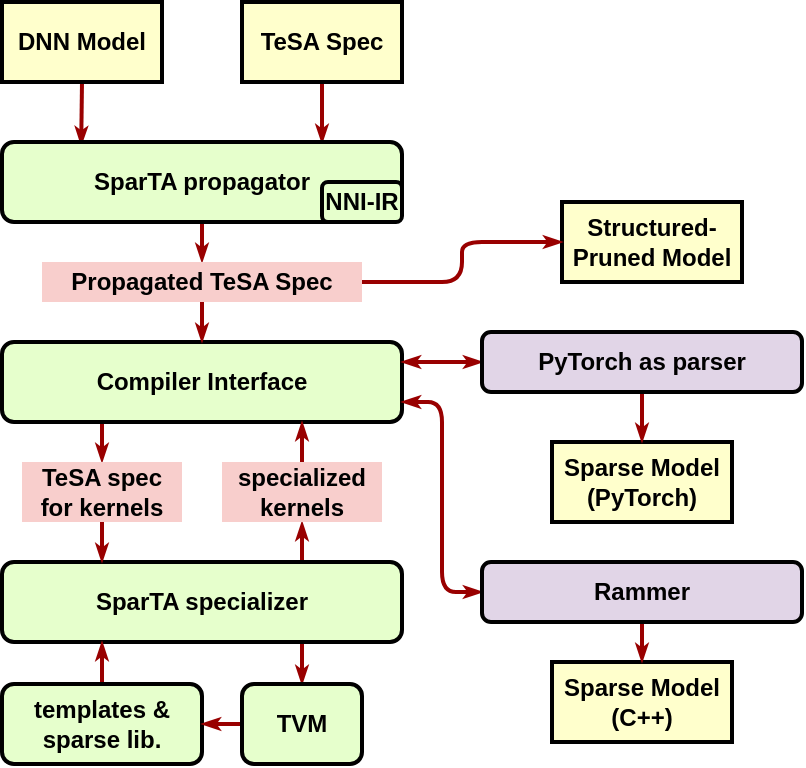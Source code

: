 <mxfile compressed="false">
    <diagram id="h7_yvdmtEVzJECT62FOS" name="arch">
        <mxGraphModel dx="471" dy="527" grid="1" gridSize="10" guides="1" tooltips="1" connect="1" arrows="1" fold="1" page="0" pageScale="1" pageWidth="850" pageHeight="1100" math="0" shadow="0">
            <root>
                <mxCell id="MCLd99j0MumWY56yEGRH-0"/>
                <mxCell id="MCLd99j0MumWY56yEGRH-1" parent="MCLd99j0MumWY56yEGRH-0"/>
                <mxCell id="mdzPaGVVpMRmBxDRZHBc-46" style="edgeStyle=none;shape=connector;rounded=1;orthogonalLoop=1;jettySize=auto;html=1;exitX=0.5;exitY=1;exitDx=0;exitDy=0;entryX=0.198;entryY=0.037;entryDx=0;entryDy=0;entryPerimeter=0;labelBackgroundColor=default;fontFamily=Helvetica;fontSize=11;fontColor=default;endArrow=classicThin;strokeColor=#990000;strokeWidth=2;elbow=vertical;endFill=1;startSize=3;endSize=3;" parent="MCLd99j0MumWY56yEGRH-1" source="GU_CEaot5JSk9fCdpZLy-0" target="GU_CEaot5JSk9fCdpZLy-2" edge="1">
                    <mxGeometry relative="1" as="geometry"/>
                </mxCell>
                <mxCell id="GU_CEaot5JSk9fCdpZLy-0" value="DNN Model" style="whiteSpace=wrap;align=center;verticalAlign=middle;fontStyle=1;strokeWidth=2;fillColor=#FFFFCC" parent="MCLd99j0MumWY56yEGRH-1" vertex="1">
                    <mxGeometry x="120" y="10" width="80" height="40" as="geometry"/>
                </mxCell>
                <mxCell id="mdzPaGVVpMRmBxDRZHBc-47" style="edgeStyle=none;shape=connector;rounded=1;orthogonalLoop=1;jettySize=auto;html=1;exitX=0.5;exitY=1;exitDx=0;exitDy=0;entryX=0.8;entryY=0.012;entryDx=0;entryDy=0;entryPerimeter=0;labelBackgroundColor=default;fontFamily=Helvetica;fontSize=11;fontColor=default;endArrow=classicThin;strokeColor=#990000;strokeWidth=2;elbow=vertical;endFill=1;startSize=3;endSize=3;" parent="MCLd99j0MumWY56yEGRH-1" source="GU_CEaot5JSk9fCdpZLy-1" target="GU_CEaot5JSk9fCdpZLy-2" edge="1">
                    <mxGeometry relative="1" as="geometry"/>
                </mxCell>
                <mxCell id="GU_CEaot5JSk9fCdpZLy-1" value="TeSA Spec" style="whiteSpace=wrap;align=center;verticalAlign=middle;fontStyle=1;strokeWidth=2;fillColor=#FFFFCC" parent="MCLd99j0MumWY56yEGRH-1" vertex="1">
                    <mxGeometry x="240" y="10" width="80" height="40" as="geometry"/>
                </mxCell>
                <mxCell id="SRjV_Cp3Ms5dzVHO0-1p-1" style="edgeStyle=none;shape=connector;rounded=1;orthogonalLoop=1;jettySize=auto;html=1;exitX=0.5;exitY=1;exitDx=0;exitDy=0;entryX=0.5;entryY=0;entryDx=0;entryDy=0;labelBackgroundColor=default;fontFamily=Helvetica;fontSize=11;fontColor=default;endArrow=classicThin;strokeColor=#990000;strokeWidth=2;elbow=vertical;endFill=1;startSize=3;endSize=3;" parent="MCLd99j0MumWY56yEGRH-1" source="GU_CEaot5JSk9fCdpZLy-2" target="SRjV_Cp3Ms5dzVHO0-1p-0" edge="1">
                    <mxGeometry relative="1" as="geometry"/>
                </mxCell>
                <mxCell id="GU_CEaot5JSk9fCdpZLy-2" value="SparTA propagator" style="whiteSpace=wrap;align=center;verticalAlign=middle;fontStyle=1;strokeWidth=2;fillColor=#E6FFCC;rounded=1;" parent="MCLd99j0MumWY56yEGRH-1" vertex="1">
                    <mxGeometry x="120" y="80" width="200" height="40" as="geometry"/>
                </mxCell>
                <mxCell id="SRjV_Cp3Ms5dzVHO0-1p-4" style="edgeStyle=none;shape=connector;rounded=1;orthogonalLoop=1;jettySize=auto;html=1;exitX=0.25;exitY=1;exitDx=0;exitDy=0;entryX=0.5;entryY=0;entryDx=0;entryDy=0;labelBackgroundColor=default;fontFamily=Helvetica;fontSize=11;fontColor=default;endArrow=classicThin;strokeColor=#990000;strokeWidth=2;elbow=vertical;endFill=1;startSize=3;endSize=3;" parent="MCLd99j0MumWY56yEGRH-1" source="R2pFooW_HJW6d1KJYY1h-0" target="SRjV_Cp3Ms5dzVHO0-1p-2" edge="1">
                    <mxGeometry relative="1" as="geometry"/>
                </mxCell>
                <mxCell id="R2pFooW_HJW6d1KJYY1h-0" value="Compiler Interface" style="whiteSpace=wrap;align=center;verticalAlign=middle;fontStyle=1;strokeWidth=2;fillColor=#E6FFCC;rounded=1;" parent="MCLd99j0MumWY56yEGRH-1" vertex="1">
                    <mxGeometry x="120" y="180" width="200" height="40" as="geometry"/>
                </mxCell>
                <mxCell id="SRjV_Cp3Ms5dzVHO0-1p-6" style="edgeStyle=none;shape=connector;rounded=1;orthogonalLoop=1;jettySize=auto;html=1;exitX=0.75;exitY=0;exitDx=0;exitDy=0;entryX=0.5;entryY=1;entryDx=0;entryDy=0;labelBackgroundColor=default;fontFamily=Helvetica;fontSize=11;fontColor=default;endArrow=classicThin;strokeColor=#990000;strokeWidth=2;elbow=vertical;endFill=1;startSize=3;endSize=3;" parent="MCLd99j0MumWY56yEGRH-1" source="R2pFooW_HJW6d1KJYY1h-1" target="SRjV_Cp3Ms5dzVHO0-1p-3" edge="1">
                    <mxGeometry relative="1" as="geometry"/>
                </mxCell>
                <mxCell id="MrKjGDOQHOzTDkyfcLY3-4" style="edgeStyle=none;shape=connector;rounded=1;orthogonalLoop=1;jettySize=auto;html=1;exitX=0.75;exitY=1;exitDx=0;exitDy=0;entryX=0.5;entryY=0;entryDx=0;entryDy=0;labelBackgroundColor=default;fontFamily=Helvetica;fontSize=11;fontColor=default;endArrow=classicThin;endFill=1;startSize=3;endSize=3;strokeColor=#990000;strokeWidth=2;elbow=vertical;" parent="MCLd99j0MumWY56yEGRH-1" source="R2pFooW_HJW6d1KJYY1h-1" target="mdzPaGVVpMRmBxDRZHBc-8" edge="1">
                    <mxGeometry relative="1" as="geometry"/>
                </mxCell>
                <mxCell id="R2pFooW_HJW6d1KJYY1h-1" value="SparTA specializer" style="whiteSpace=wrap;align=center;verticalAlign=middle;fontStyle=1;strokeWidth=2;fillColor=#E6FFCC;rounded=1;" parent="MCLd99j0MumWY56yEGRH-1" vertex="1">
                    <mxGeometry x="120" y="290" width="200" height="40" as="geometry"/>
                </mxCell>
                <mxCell id="R2pFooW_HJW6d1KJYY1h-3" value="Structured-Pruned Model" style="whiteSpace=wrap;align=center;verticalAlign=middle;fontStyle=1;strokeWidth=2;fillColor=#FFFFCC" parent="MCLd99j0MumWY56yEGRH-1" vertex="1">
                    <mxGeometry x="400" y="110" width="90" height="40" as="geometry"/>
                </mxCell>
                <mxCell id="R2pFooW_HJW6d1KJYY1h-4" value="Sparse Model&#10;(C++)" style="whiteSpace=wrap;align=center;verticalAlign=middle;fontStyle=1;strokeWidth=2;fillColor=#FFFFCC" parent="MCLd99j0MumWY56yEGRH-1" vertex="1">
                    <mxGeometry x="395" y="340" width="90" height="40" as="geometry"/>
                </mxCell>
                <mxCell id="mdzPaGVVpMRmBxDRZHBc-5" value="Sparse Model&#10;(PyTorch)" style="whiteSpace=wrap;align=center;verticalAlign=middle;fontStyle=1;strokeWidth=2;fillColor=#FFFFCC" parent="MCLd99j0MumWY56yEGRH-1" vertex="1">
                    <mxGeometry x="395" y="230" width="90" height="40" as="geometry"/>
                </mxCell>
                <mxCell id="mdzPaGVVpMRmBxDRZHBc-10" style="edgeStyle=elbowEdgeStyle;shape=connector;rounded=1;orthogonalLoop=1;jettySize=auto;elbow=vertical;html=1;exitX=0.5;exitY=0;exitDx=0;exitDy=0;entryX=0.25;entryY=1;entryDx=0;entryDy=0;labelBackgroundColor=default;fontFamily=Helvetica;fontSize=11;fontColor=default;endArrow=classicThin;strokeColor=#990000;strokeWidth=2;endFill=1;startSize=3;endSize=3;" parent="MCLd99j0MumWY56yEGRH-1" source="mdzPaGVVpMRmBxDRZHBc-7" target="R2pFooW_HJW6d1KJYY1h-1" edge="1">
                    <mxGeometry relative="1" as="geometry"/>
                </mxCell>
                <mxCell id="mdzPaGVVpMRmBxDRZHBc-7" value="templates &amp; sparse lib." style="whiteSpace=wrap;align=center;verticalAlign=middle;fontStyle=1;strokeWidth=2;fillColor=#E6FFCC;rounded=1;" parent="MCLd99j0MumWY56yEGRH-1" vertex="1">
                    <mxGeometry x="120" y="351" width="100" height="40" as="geometry"/>
                </mxCell>
                <mxCell id="MrKjGDOQHOzTDkyfcLY3-3" style="edgeStyle=none;shape=connector;rounded=1;orthogonalLoop=1;jettySize=auto;html=1;exitX=0;exitY=0.5;exitDx=0;exitDy=0;entryX=1;entryY=0.5;entryDx=0;entryDy=0;labelBackgroundColor=default;fontFamily=Helvetica;fontSize=11;fontColor=default;endArrow=classicThin;endFill=1;startSize=3;endSize=3;strokeColor=#990000;strokeWidth=2;elbow=vertical;" parent="MCLd99j0MumWY56yEGRH-1" source="mdzPaGVVpMRmBxDRZHBc-8" target="mdzPaGVVpMRmBxDRZHBc-7" edge="1">
                    <mxGeometry relative="1" as="geometry"/>
                </mxCell>
                <mxCell id="mdzPaGVVpMRmBxDRZHBc-8" value="TVM" style="whiteSpace=wrap;align=center;verticalAlign=middle;fontStyle=1;strokeWidth=2;fillColor=#E6FFCC;rounded=1;" parent="MCLd99j0MumWY56yEGRH-1" vertex="1">
                    <mxGeometry x="240" y="351" width="60" height="40" as="geometry"/>
                </mxCell>
                <mxCell id="mdzPaGVVpMRmBxDRZHBc-16" value="NNI-IR" style="whiteSpace=wrap;align=center;verticalAlign=middle;fontStyle=1;strokeWidth=2;fillColor=#E6FFCC;rounded=1;" parent="MCLd99j0MumWY56yEGRH-1" vertex="1">
                    <mxGeometry x="280" y="100" width="40" height="20" as="geometry"/>
                </mxCell>
                <mxCell id="SRjV_Cp3Ms5dzVHO0-1p-8" style="edgeStyle=none;shape=connector;rounded=1;orthogonalLoop=1;jettySize=auto;html=1;exitX=0.5;exitY=1;exitDx=0;exitDy=0;entryX=0.5;entryY=0;entryDx=0;entryDy=0;labelBackgroundColor=default;fontFamily=Helvetica;fontSize=11;fontColor=default;endArrow=classicThin;strokeColor=#990000;strokeWidth=2;elbow=vertical;endFill=1;startSize=3;endSize=3;" parent="MCLd99j0MumWY56yEGRH-1" source="SRjV_Cp3Ms5dzVHO0-1p-0" target="R2pFooW_HJW6d1KJYY1h-0" edge="1">
                    <mxGeometry relative="1" as="geometry"/>
                </mxCell>
                <mxCell id="Uf6eUAfgcNMtJNlgmRUA-2" style="edgeStyle=elbowEdgeStyle;shape=connector;rounded=1;orthogonalLoop=1;jettySize=auto;html=1;exitX=1;exitY=0.5;exitDx=0;exitDy=0;entryX=0;entryY=0.5;entryDx=0;entryDy=0;labelBackgroundColor=default;fontFamily=Helvetica;fontSize=11;fontColor=default;startArrow=none;startFill=0;endArrow=classicThin;endFill=1;startSize=3;endSize=3;strokeColor=#990000;strokeWidth=2;" parent="MCLd99j0MumWY56yEGRH-1" source="SRjV_Cp3Ms5dzVHO0-1p-0" target="R2pFooW_HJW6d1KJYY1h-3" edge="1">
                    <mxGeometry relative="1" as="geometry"/>
                </mxCell>
                <mxCell id="SRjV_Cp3Ms5dzVHO0-1p-0" value="Propagated TeSA Spec" style="whiteSpace=wrap;align=center;verticalAlign=middle;fontStyle=1;strokeWidth=2;fillColor=#f8cecc;rounded=0;strokeColor=none;" parent="MCLd99j0MumWY56yEGRH-1" vertex="1">
                    <mxGeometry x="140" y="140" width="160" height="20" as="geometry"/>
                </mxCell>
                <mxCell id="SRjV_Cp3Ms5dzVHO0-1p-5" style="edgeStyle=none;shape=connector;rounded=1;orthogonalLoop=1;jettySize=auto;html=1;exitX=0.5;exitY=1;exitDx=0;exitDy=0;entryX=0.25;entryY=0;entryDx=0;entryDy=0;labelBackgroundColor=default;fontFamily=Helvetica;fontSize=11;fontColor=default;endArrow=classicThin;strokeColor=#990000;strokeWidth=2;elbow=vertical;endFill=1;startSize=3;endSize=3;" parent="MCLd99j0MumWY56yEGRH-1" source="SRjV_Cp3Ms5dzVHO0-1p-2" target="R2pFooW_HJW6d1KJYY1h-1" edge="1">
                    <mxGeometry relative="1" as="geometry"/>
                </mxCell>
                <mxCell id="SRjV_Cp3Ms5dzVHO0-1p-2" value="TeSA spec&#10;for kernels" style="whiteSpace=wrap;align=center;verticalAlign=middle;fontStyle=1;strokeWidth=2;fillColor=#f8cecc;rounded=0;strokeColor=none;" parent="MCLd99j0MumWY56yEGRH-1" vertex="1">
                    <mxGeometry x="130" y="240" width="80" height="30" as="geometry"/>
                </mxCell>
                <mxCell id="SRjV_Cp3Ms5dzVHO0-1p-7" style="edgeStyle=none;shape=connector;rounded=1;orthogonalLoop=1;jettySize=auto;html=1;exitX=0.5;exitY=0;exitDx=0;exitDy=0;entryX=0.75;entryY=1;entryDx=0;entryDy=0;labelBackgroundColor=default;fontFamily=Helvetica;fontSize=11;fontColor=default;endArrow=classicThin;strokeColor=#990000;strokeWidth=2;elbow=vertical;endFill=1;startSize=3;endSize=3;" parent="MCLd99j0MumWY56yEGRH-1" source="SRjV_Cp3Ms5dzVHO0-1p-3" target="R2pFooW_HJW6d1KJYY1h-0" edge="1">
                    <mxGeometry relative="1" as="geometry"/>
                </mxCell>
                <mxCell id="SRjV_Cp3Ms5dzVHO0-1p-3" value="specialized kernels" style="whiteSpace=wrap;align=center;verticalAlign=middle;fontStyle=1;strokeWidth=2;fillColor=#f8cecc;rounded=0;strokeColor=none;" parent="MCLd99j0MumWY56yEGRH-1" vertex="1">
                    <mxGeometry x="230" y="240" width="80" height="30" as="geometry"/>
                </mxCell>
                <mxCell id="SRjV_Cp3Ms5dzVHO0-1p-10" style="edgeStyle=elbowEdgeStyle;shape=connector;rounded=1;orthogonalLoop=1;jettySize=auto;html=1;exitX=0;exitY=0.5;exitDx=0;exitDy=0;entryX=1;entryY=0.25;entryDx=0;entryDy=0;labelBackgroundColor=default;fontFamily=Helvetica;fontSize=11;fontColor=default;endArrow=classicThin;strokeColor=#990000;strokeWidth=2;startArrow=classicThin;startFill=1;endFill=1;startSize=3;endSize=3;" parent="MCLd99j0MumWY56yEGRH-1" source="SRjV_Cp3Ms5dzVHO0-1p-9" target="R2pFooW_HJW6d1KJYY1h-0" edge="1">
                    <mxGeometry relative="1" as="geometry"/>
                </mxCell>
                <mxCell id="Uf6eUAfgcNMtJNlgmRUA-0" style="edgeStyle=elbowEdgeStyle;shape=connector;rounded=1;orthogonalLoop=1;jettySize=auto;html=1;exitX=0.5;exitY=1;exitDx=0;exitDy=0;entryX=0.5;entryY=0;entryDx=0;entryDy=0;labelBackgroundColor=default;fontFamily=Helvetica;fontSize=11;fontColor=default;startArrow=none;startFill=0;endArrow=classicThin;endFill=1;startSize=3;endSize=3;strokeColor=#990000;strokeWidth=2;" parent="MCLd99j0MumWY56yEGRH-1" source="SRjV_Cp3Ms5dzVHO0-1p-9" target="mdzPaGVVpMRmBxDRZHBc-5" edge="1">
                    <mxGeometry relative="1" as="geometry"/>
                </mxCell>
                <mxCell id="SRjV_Cp3Ms5dzVHO0-1p-9" value="PyTorch as parser" style="whiteSpace=wrap;align=center;verticalAlign=middle;fontStyle=1;strokeWidth=2;fillColor=#e1d5e7;rounded=1;strokeColor=#000000;" parent="MCLd99j0MumWY56yEGRH-1" vertex="1">
                    <mxGeometry x="360" y="175" width="160" height="30" as="geometry"/>
                </mxCell>
                <mxCell id="SRjV_Cp3Ms5dzVHO0-1p-13" style="edgeStyle=elbowEdgeStyle;shape=connector;rounded=1;orthogonalLoop=1;jettySize=auto;html=1;exitX=0;exitY=0.5;exitDx=0;exitDy=0;entryX=1;entryY=0.75;entryDx=0;entryDy=0;labelBackgroundColor=default;fontFamily=Helvetica;fontSize=11;fontColor=default;endArrow=classicThin;endFill=1;startSize=3;endSize=3;strokeColor=#990000;strokeWidth=2;startArrow=classicThin;startFill=1;" parent="MCLd99j0MumWY56yEGRH-1" source="SRjV_Cp3Ms5dzVHO0-1p-11" target="R2pFooW_HJW6d1KJYY1h-0" edge="1">
                    <mxGeometry relative="1" as="geometry"/>
                </mxCell>
                <mxCell id="Uf6eUAfgcNMtJNlgmRUA-1" style="edgeStyle=elbowEdgeStyle;shape=connector;rounded=1;orthogonalLoop=1;jettySize=auto;html=1;exitX=0.5;exitY=1;exitDx=0;exitDy=0;entryX=0.5;entryY=0;entryDx=0;entryDy=0;labelBackgroundColor=default;fontFamily=Helvetica;fontSize=11;fontColor=default;startArrow=none;startFill=0;endArrow=classicThin;endFill=1;startSize=3;endSize=3;strokeColor=#990000;strokeWidth=2;" parent="MCLd99j0MumWY56yEGRH-1" source="SRjV_Cp3Ms5dzVHO0-1p-11" target="R2pFooW_HJW6d1KJYY1h-4" edge="1">
                    <mxGeometry relative="1" as="geometry"/>
                </mxCell>
                <mxCell id="SRjV_Cp3Ms5dzVHO0-1p-11" value="Rammer" style="whiteSpace=wrap;align=center;verticalAlign=middle;fontStyle=1;strokeWidth=2;fillColor=#E1D5E7;rounded=1;" parent="MCLd99j0MumWY56yEGRH-1" vertex="1">
                    <mxGeometry x="360" y="290" width="160" height="30" as="geometry"/>
                </mxCell>
            </root>
        </mxGraphModel>
    </diagram>
    <diagram id="Y6V1GMFMeYThgU0ouxBd" name="Specializer">
        <mxGraphModel dx="471" dy="527" grid="1" gridSize="10" guides="1" tooltips="1" connect="1" arrows="1" fold="1" page="1" pageScale="1" pageWidth="850" pageHeight="1100" math="0" shadow="0">
            <root>
                <mxCell id="A0bJMXwy242Eo-q5qYKx-0"/>
                <mxCell id="A0bJMXwy242Eo-q5qYKx-1" parent="A0bJMXwy242Eo-q5qYKx-0"/>
                <mxCell id="0bd3KqV8A4ukIlesQF7P-0" value="SparseOpeIntf" style="whiteSpace=wrap;align=center;verticalAlign=middle;fontStyle=1;strokeWidth=2;fillColor=#E6FFCC;rounded=1;" parent="A0bJMXwy242Eo-q5qYKx-1" vertex="1">
                    <mxGeometry x="60" y="80" width="120" height="40" as="geometry"/>
                </mxCell>
                <mxCell id="0bd3KqV8A4ukIlesQF7P-4" style="edgeStyle=none;html=1;exitX=0.5;exitY=0;exitDx=0;exitDy=0;entryX=0.25;entryY=1;entryDx=0;entryDy=0;fillColor=#f8cecc;strokeColor=#b85450;strokeWidth=2;" parent="A0bJMXwy242Eo-q5qYKx-1" source="0bd3KqV8A4ukIlesQF7P-2" target="0bd3KqV8A4ukIlesQF7P-0" edge="1">
                    <mxGeometry relative="1" as="geometry"/>
                </mxCell>
                <mxCell id="0bd3KqV8A4ukIlesQF7P-2" value="Implement-A" style="whiteSpace=wrap;align=center;verticalAlign=middle;fontStyle=1;strokeWidth=2;fillColor=#E6FFCC;rounded=1;" parent="A0bJMXwy242Eo-q5qYKx-1" vertex="1">
                    <mxGeometry x="40" y="160" width="120" height="40" as="geometry"/>
                </mxCell>
                <mxCell id="0bd3KqV8A4ukIlesQF7P-5" style="edgeStyle=none;html=1;exitX=0.25;exitY=0;exitDx=0;exitDy=0;entryX=0.75;entryY=1;entryDx=0;entryDy=0;fillColor=#f8cecc;strokeColor=#b85450;strokeWidth=2;" parent="A0bJMXwy242Eo-q5qYKx-1" source="0bd3KqV8A4ukIlesQF7P-3" target="0bd3KqV8A4ukIlesQF7P-0" edge="1">
                    <mxGeometry relative="1" as="geometry"/>
                </mxCell>
                <mxCell id="0bd3KqV8A4ukIlesQF7P-3" value="Implement-B" style="whiteSpace=wrap;align=center;verticalAlign=middle;fontStyle=1;strokeWidth=2;fillColor=#E6FFCC;rounded=1;" parent="A0bJMXwy242Eo-q5qYKx-1" vertex="1">
                    <mxGeometry x="200" y="160" width="120" height="40" as="geometry"/>
                </mxCell>
                <mxCell id="KGKOwCai03pLptmggmYy-2" value="" style="endArrow=classic;html=1;entryX=0.25;entryY=0;entryDx=0;entryDy=0;strokeWidth=3;exitX=0;exitY=1;exitDx=0;exitDy=0;" parent="A0bJMXwy242Eo-q5qYKx-1" source="KGKOwCai03pLptmggmYy-4" target="0bd3KqV8A4ukIlesQF7P-0" edge="1">
                    <mxGeometry width="50" height="50" relative="1" as="geometry">
                        <mxPoint x="120" y="40" as="sourcePoint"/>
                        <mxPoint x="140" y="20" as="targetPoint"/>
                    </mxGeometry>
                </mxCell>
                <mxCell id="KGKOwCai03pLptmggmYy-3" value="DenseOp" style="text;html=1;strokeColor=none;fillColor=none;align=center;verticalAlign=middle;whiteSpace=wrap;rounded=0;" parent="A0bJMXwy242Eo-q5qYKx-1" vertex="1">
                    <mxGeometry x="40" y="20" width="60" height="30" as="geometry"/>
                </mxCell>
                <mxCell id="KGKOwCai03pLptmggmYy-4" value="TeSA" style="text;html=1;strokeColor=none;fillColor=none;align=center;verticalAlign=middle;whiteSpace=wrap;rounded=0;" parent="A0bJMXwy242Eo-q5qYKx-1" vertex="1">
                    <mxGeometry x="90" y="20" width="60" height="30" as="geometry"/>
                </mxCell>
                <mxCell id="KGKOwCai03pLptmggmYy-5" value="DummyInput" style="text;html=1;strokeColor=none;fillColor=none;align=center;verticalAlign=middle;whiteSpace=wrap;rounded=0;" parent="A0bJMXwy242Eo-q5qYKx-1" vertex="1">
                    <mxGeometry x="150" y="20" width="60" height="30" as="geometry"/>
                </mxCell>
                <mxCell id="KGKOwCai03pLptmggmYy-8" value="" style="endArrow=classic;html=1;entryX=0.5;entryY=0;entryDx=0;entryDy=0;strokeWidth=3;" parent="A0bJMXwy242Eo-q5qYKx-1" target="0bd3KqV8A4ukIlesQF7P-0" edge="1">
                    <mxGeometry width="50" height="50" relative="1" as="geometry">
                        <mxPoint x="120" y="50" as="sourcePoint"/>
                        <mxPoint x="130" y="80" as="targetPoint"/>
                    </mxGeometry>
                </mxCell>
                <mxCell id="KGKOwCai03pLptmggmYy-9" value="" style="endArrow=classic;html=1;entryX=0.75;entryY=0;entryDx=0;entryDy=0;strokeWidth=3;exitX=1;exitY=1;exitDx=0;exitDy=0;" parent="A0bJMXwy242Eo-q5qYKx-1" source="KGKOwCai03pLptmggmYy-4" target="0bd3KqV8A4ukIlesQF7P-0" edge="1">
                    <mxGeometry width="50" height="50" relative="1" as="geometry">
                        <mxPoint x="180" y="40" as="sourcePoint"/>
                        <mxPoint x="180" y="80" as="targetPoint"/>
                    </mxGeometry>
                </mxCell>
                <mxCell id="KGKOwCai03pLptmggmYy-11" value="Parameters:&lt;br style=&quot;font-size: 11px;&quot;&gt;A1 in [a1,a2,a3]&lt;br style=&quot;font-size: 11px;&quot;&gt;A2 in [a4,a5,a6]" style="text;html=1;strokeColor=none;fillColor=none;align=left;verticalAlign=middle;whiteSpace=wrap;rounded=0;fontSize=11;" parent="A0bJMXwy242Eo-q5qYKx-1" vertex="1">
                    <mxGeometry x="40" y="210" width="100" height="40" as="geometry"/>
                </mxCell>
                <mxCell id="KGKOwCai03pLptmggmYy-12" value="Parameters:&lt;br style=&quot;font-size: 11px&quot;&gt;B1 in [b1,b2,b3]&lt;br style=&quot;font-size: 11px&quot;&gt;B2 in [b4,b5,b6]" style="text;html=1;strokeColor=none;fillColor=none;align=left;verticalAlign=middle;whiteSpace=wrap;rounded=0;fontSize=11;" parent="A0bJMXwy242Eo-q5qYKx-1" vertex="1">
                    <mxGeometry x="200" y="210" width="100" height="40" as="geometry"/>
                </mxCell>
                <mxCell id="KGKOwCai03pLptmggmYy-13" value="tuner" style="whiteSpace=wrap;align=center;verticalAlign=middle;fontStyle=1;strokeWidth=2;fillColor=#b0e3e6;rounded=1;strokeColor=#0e8088;" parent="A0bJMXwy242Eo-q5qYKx-1" vertex="1">
                    <mxGeometry x="220" y="80" width="70" height="40" as="geometry"/>
                </mxCell>
                <mxCell id="KGKOwCai03pLptmggmYy-14" value="" style="endArrow=classic;html=1;fontSize=11;strokeWidth=2;exitX=0.75;exitY=0;exitDx=0;exitDy=0;entryX=0.75;entryY=1;entryDx=0;entryDy=0;fillColor=#0050ef;strokeColor=#001DBC;" parent="A0bJMXwy242Eo-q5qYKx-1" source="0bd3KqV8A4ukIlesQF7P-3" target="KGKOwCai03pLptmggmYy-13" edge="1">
                    <mxGeometry width="50" height="50" relative="1" as="geometry">
                        <mxPoint x="330" y="180" as="sourcePoint"/>
                        <mxPoint x="380" y="130" as="targetPoint"/>
                    </mxGeometry>
                </mxCell>
                <mxCell id="KGKOwCai03pLptmggmYy-16" value="" style="endArrow=classic;html=1;fontSize=11;strokeWidth=2;exitX=1;exitY=0;exitDx=0;exitDy=0;entryX=0.25;entryY=1;entryDx=0;entryDy=0;fillColor=#0050ef;strokeColor=#001DBC;" parent="A0bJMXwy242Eo-q5qYKx-1" source="0bd3KqV8A4ukIlesQF7P-2" target="KGKOwCai03pLptmggmYy-13" edge="1">
                    <mxGeometry width="50" height="50" relative="1" as="geometry">
                        <mxPoint x="300" y="170" as="sourcePoint"/>
                        <mxPoint x="342.5" y="130" as="targetPoint"/>
                    </mxGeometry>
                </mxCell>
                <mxCell id="KGKOwCai03pLptmggmYy-17" value="" style="endArrow=classic;html=1;fontSize=11;strokeWidth=2;entryX=1;entryY=0.5;entryDx=0;entryDy=0;fillColor=#0050ef;strokeColor=#001DBC;exitX=0;exitY=0.5;exitDx=0;exitDy=0;" parent="A0bJMXwy242Eo-q5qYKx-1" source="KGKOwCai03pLptmggmYy-13" target="0bd3KqV8A4ukIlesQF7P-0" edge="1">
                    <mxGeometry width="50" height="50" relative="1" as="geometry">
                        <mxPoint x="210" y="100" as="sourcePoint"/>
                        <mxPoint x="272.5" y="130" as="targetPoint"/>
                    </mxGeometry>
                </mxCell>
            </root>
        </mxGraphModel>
    </diagram>
</mxfile>